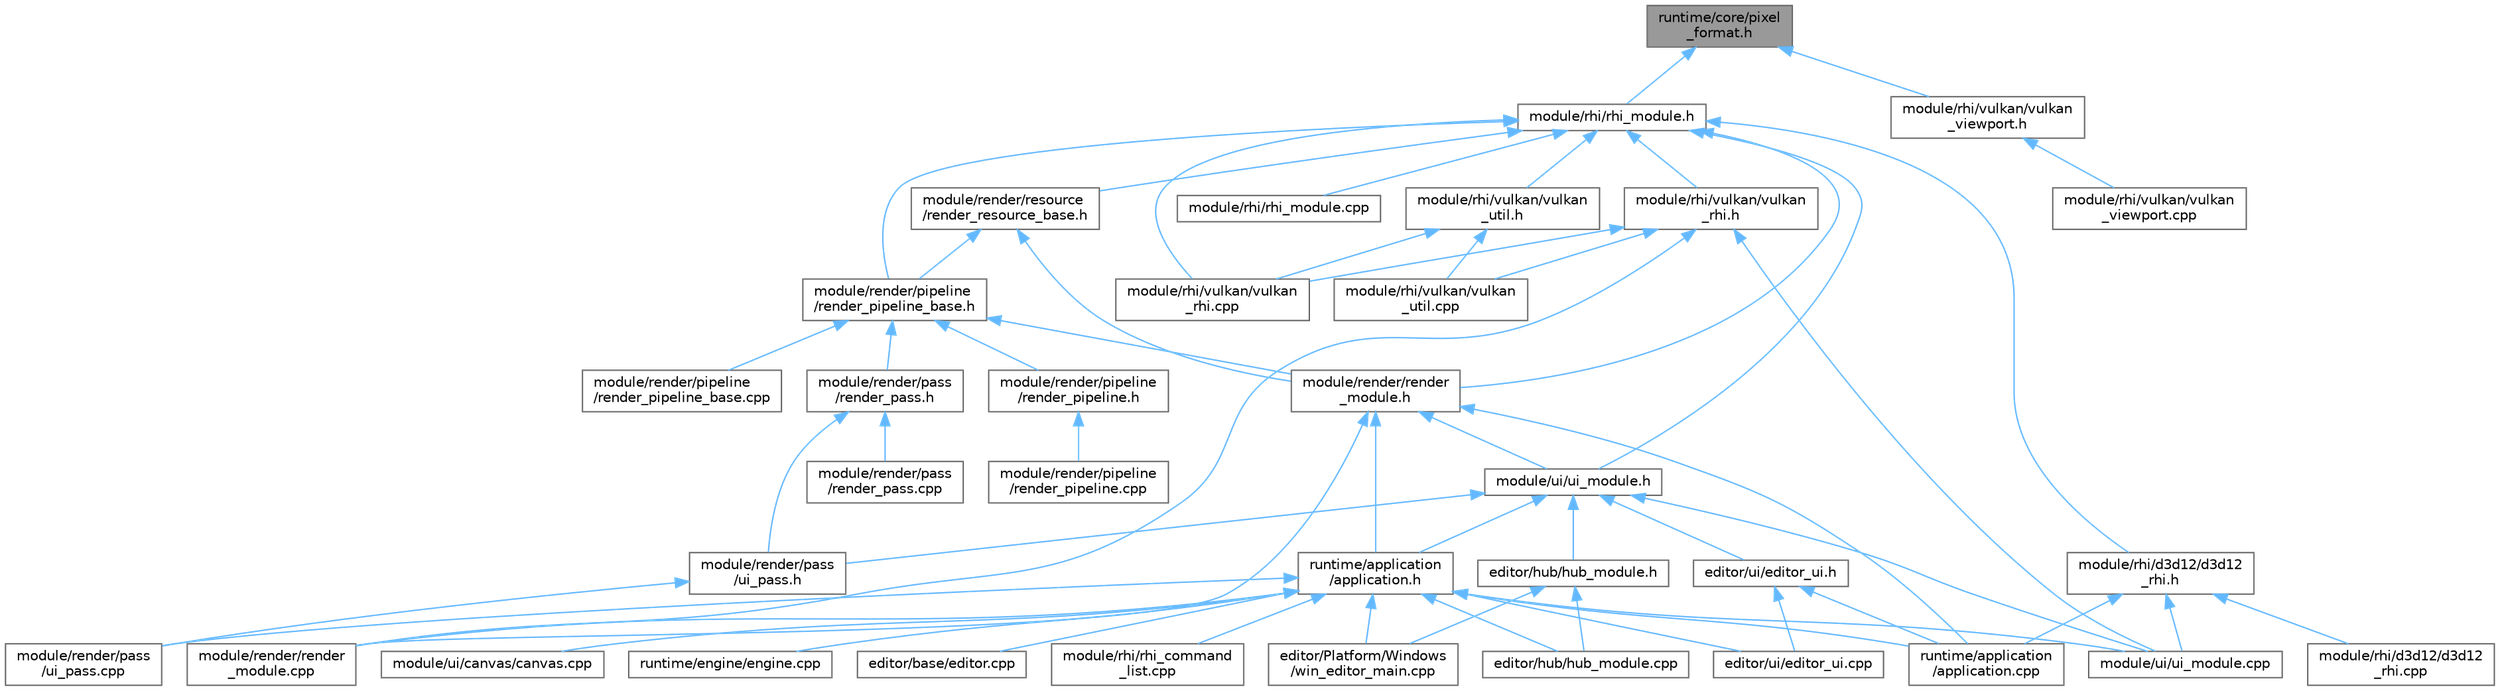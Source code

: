 digraph "runtime/core/pixel_format.h"
{
 // LATEX_PDF_SIZE
  bgcolor="transparent";
  edge [fontname=Helvetica,fontsize=10,labelfontname=Helvetica,labelfontsize=10];
  node [fontname=Helvetica,fontsize=10,shape=box,height=0.2,width=0.4];
  Node1 [id="Node000001",label="runtime/core/pixel\l_format.h",height=0.2,width=0.4,color="gray40", fillcolor="grey60", style="filled", fontcolor="black",tooltip=" "];
  Node1 -> Node2 [id="edge1_Node000001_Node000002",dir="back",color="steelblue1",style="solid",tooltip=" "];
  Node2 [id="Node000002",label="module/rhi/rhi_module.h",height=0.2,width=0.4,color="grey40", fillcolor="white", style="filled",URL="$rhi__module_8h.html",tooltip=" "];
  Node2 -> Node3 [id="edge2_Node000002_Node000003",dir="back",color="steelblue1",style="solid",tooltip=" "];
  Node3 [id="Node000003",label="module/render/pipeline\l/render_pipeline_base.h",height=0.2,width=0.4,color="grey40", fillcolor="white", style="filled",URL="$render__pipeline__base_8h.html",tooltip=" "];
  Node3 -> Node4 [id="edge3_Node000003_Node000004",dir="back",color="steelblue1",style="solid",tooltip=" "];
  Node4 [id="Node000004",label="module/render/pass\l/render_pass.h",height=0.2,width=0.4,color="grey40", fillcolor="white", style="filled",URL="$render__pass_8h.html",tooltip=" "];
  Node4 -> Node5 [id="edge4_Node000004_Node000005",dir="back",color="steelblue1",style="solid",tooltip=" "];
  Node5 [id="Node000005",label="module/render/pass\l/render_pass.cpp",height=0.2,width=0.4,color="grey40", fillcolor="white", style="filled",URL="$render__pass_8cpp.html",tooltip=" "];
  Node4 -> Node6 [id="edge5_Node000004_Node000006",dir="back",color="steelblue1",style="solid",tooltip=" "];
  Node6 [id="Node000006",label="module/render/pass\l/ui_pass.h",height=0.2,width=0.4,color="grey40", fillcolor="white", style="filled",URL="$ui__pass_8h.html",tooltip=" "];
  Node6 -> Node7 [id="edge6_Node000006_Node000007",dir="back",color="steelblue1",style="solid",tooltip=" "];
  Node7 [id="Node000007",label="module/render/pass\l/ui_pass.cpp",height=0.2,width=0.4,color="grey40", fillcolor="white", style="filled",URL="$ui__pass_8cpp.html",tooltip=" "];
  Node3 -> Node8 [id="edge7_Node000003_Node000008",dir="back",color="steelblue1",style="solid",tooltip=" "];
  Node8 [id="Node000008",label="module/render/pipeline\l/render_pipeline.h",height=0.2,width=0.4,color="grey40", fillcolor="white", style="filled",URL="$render__pipeline_8h.html",tooltip=" "];
  Node8 -> Node9 [id="edge8_Node000008_Node000009",dir="back",color="steelblue1",style="solid",tooltip=" "];
  Node9 [id="Node000009",label="module/render/pipeline\l/render_pipeline.cpp",height=0.2,width=0.4,color="grey40", fillcolor="white", style="filled",URL="$render__pipeline_8cpp.html",tooltip=" "];
  Node3 -> Node10 [id="edge9_Node000003_Node000010",dir="back",color="steelblue1",style="solid",tooltip=" "];
  Node10 [id="Node000010",label="module/render/pipeline\l/render_pipeline_base.cpp",height=0.2,width=0.4,color="grey40", fillcolor="white", style="filled",URL="$render__pipeline__base_8cpp.html",tooltip=" "];
  Node3 -> Node11 [id="edge10_Node000003_Node000011",dir="back",color="steelblue1",style="solid",tooltip=" "];
  Node11 [id="Node000011",label="module/render/render\l_module.h",height=0.2,width=0.4,color="grey40", fillcolor="white", style="filled",URL="$render__module_8h.html",tooltip=" "];
  Node11 -> Node12 [id="edge11_Node000011_Node000012",dir="back",color="steelblue1",style="solid",tooltip=" "];
  Node12 [id="Node000012",label="module/render/render\l_module.cpp",height=0.2,width=0.4,color="grey40", fillcolor="white", style="filled",URL="$render__module_8cpp.html",tooltip=" "];
  Node11 -> Node13 [id="edge12_Node000011_Node000013",dir="back",color="steelblue1",style="solid",tooltip=" "];
  Node13 [id="Node000013",label="module/ui/ui_module.h",height=0.2,width=0.4,color="grey40", fillcolor="white", style="filled",URL="$ui__module_8h.html",tooltip=" "];
  Node13 -> Node14 [id="edge13_Node000013_Node000014",dir="back",color="steelblue1",style="solid",tooltip=" "];
  Node14 [id="Node000014",label="editor/hub/hub_module.h",height=0.2,width=0.4,color="grey40", fillcolor="white", style="filled",URL="$hub__module_8h.html",tooltip=" "];
  Node14 -> Node15 [id="edge14_Node000014_Node000015",dir="back",color="steelblue1",style="solid",tooltip=" "];
  Node15 [id="Node000015",label="editor/Platform/Windows\l/win_editor_main.cpp",height=0.2,width=0.4,color="grey40", fillcolor="white", style="filled",URL="$win__editor__main_8cpp.html",tooltip=" "];
  Node14 -> Node16 [id="edge15_Node000014_Node000016",dir="back",color="steelblue1",style="solid",tooltip=" "];
  Node16 [id="Node000016",label="editor/hub/hub_module.cpp",height=0.2,width=0.4,color="grey40", fillcolor="white", style="filled",URL="$hub__module_8cpp.html",tooltip=" "];
  Node13 -> Node17 [id="edge16_Node000013_Node000017",dir="back",color="steelblue1",style="solid",tooltip=" "];
  Node17 [id="Node000017",label="editor/ui/editor_ui.h",height=0.2,width=0.4,color="grey40", fillcolor="white", style="filled",URL="$editor__ui_8h.html",tooltip=" "];
  Node17 -> Node18 [id="edge17_Node000017_Node000018",dir="back",color="steelblue1",style="solid",tooltip=" "];
  Node18 [id="Node000018",label="editor/ui/editor_ui.cpp",height=0.2,width=0.4,color="grey40", fillcolor="white", style="filled",URL="$editor__ui_8cpp.html",tooltip=" "];
  Node17 -> Node19 [id="edge18_Node000017_Node000019",dir="back",color="steelblue1",style="solid",tooltip=" "];
  Node19 [id="Node000019",label="runtime/application\l/application.cpp",height=0.2,width=0.4,color="grey40", fillcolor="white", style="filled",URL="$application_8cpp.html",tooltip=" "];
  Node13 -> Node6 [id="edge19_Node000013_Node000006",dir="back",color="steelblue1",style="solid",tooltip=" "];
  Node13 -> Node20 [id="edge20_Node000013_Node000020",dir="back",color="steelblue1",style="solid",tooltip=" "];
  Node20 [id="Node000020",label="module/ui/ui_module.cpp",height=0.2,width=0.4,color="grey40", fillcolor="white", style="filled",URL="$ui__module_8cpp.html",tooltip=" "];
  Node13 -> Node21 [id="edge21_Node000013_Node000021",dir="back",color="steelblue1",style="solid",tooltip=" "];
  Node21 [id="Node000021",label="runtime/application\l/application.h",height=0.2,width=0.4,color="grey40", fillcolor="white", style="filled",URL="$application_8h.html",tooltip=" "];
  Node21 -> Node15 [id="edge22_Node000021_Node000015",dir="back",color="steelblue1",style="solid",tooltip=" "];
  Node21 -> Node22 [id="edge23_Node000021_Node000022",dir="back",color="steelblue1",style="solid",tooltip=" "];
  Node22 [id="Node000022",label="editor/base/editor.cpp",height=0.2,width=0.4,color="grey40", fillcolor="white", style="filled",URL="$editor_8cpp.html",tooltip=" "];
  Node21 -> Node16 [id="edge24_Node000021_Node000016",dir="back",color="steelblue1",style="solid",tooltip=" "];
  Node21 -> Node18 [id="edge25_Node000021_Node000018",dir="back",color="steelblue1",style="solid",tooltip=" "];
  Node21 -> Node7 [id="edge26_Node000021_Node000007",dir="back",color="steelblue1",style="solid",tooltip=" "];
  Node21 -> Node12 [id="edge27_Node000021_Node000012",dir="back",color="steelblue1",style="solid",tooltip=" "];
  Node21 -> Node23 [id="edge28_Node000021_Node000023",dir="back",color="steelblue1",style="solid",tooltip=" "];
  Node23 [id="Node000023",label="module/rhi/rhi_command\l_list.cpp",height=0.2,width=0.4,color="grey40", fillcolor="white", style="filled",URL="$rhi__command__list_8cpp.html",tooltip=" "];
  Node21 -> Node24 [id="edge29_Node000021_Node000024",dir="back",color="steelblue1",style="solid",tooltip=" "];
  Node24 [id="Node000024",label="module/ui/canvas/canvas.cpp",height=0.2,width=0.4,color="grey40", fillcolor="white", style="filled",URL="$canvas_8cpp.html",tooltip=" "];
  Node21 -> Node20 [id="edge30_Node000021_Node000020",dir="back",color="steelblue1",style="solid",tooltip=" "];
  Node21 -> Node19 [id="edge31_Node000021_Node000019",dir="back",color="steelblue1",style="solid",tooltip=" "];
  Node21 -> Node25 [id="edge32_Node000021_Node000025",dir="back",color="steelblue1",style="solid",tooltip=" "];
  Node25 [id="Node000025",label="runtime/engine/engine.cpp",height=0.2,width=0.4,color="grey40", fillcolor="white", style="filled",URL="$engine_8cpp.html",tooltip=" "];
  Node11 -> Node19 [id="edge33_Node000011_Node000019",dir="back",color="steelblue1",style="solid",tooltip=" "];
  Node11 -> Node21 [id="edge34_Node000011_Node000021",dir="back",color="steelblue1",style="solid",tooltip=" "];
  Node2 -> Node11 [id="edge35_Node000002_Node000011",dir="back",color="steelblue1",style="solid",tooltip=" "];
  Node2 -> Node26 [id="edge36_Node000002_Node000026",dir="back",color="steelblue1",style="solid",tooltip=" "];
  Node26 [id="Node000026",label="module/render/resource\l/render_resource_base.h",height=0.2,width=0.4,color="grey40", fillcolor="white", style="filled",URL="$render__resource__base_8h.html",tooltip=" "];
  Node26 -> Node3 [id="edge37_Node000026_Node000003",dir="back",color="steelblue1",style="solid",tooltip=" "];
  Node26 -> Node11 [id="edge38_Node000026_Node000011",dir="back",color="steelblue1",style="solid",tooltip=" "];
  Node2 -> Node27 [id="edge39_Node000002_Node000027",dir="back",color="steelblue1",style="solid",tooltip=" "];
  Node27 [id="Node000027",label="module/rhi/d3d12/d3d12\l_rhi.h",height=0.2,width=0.4,color="grey40", fillcolor="white", style="filled",URL="$d3d12__rhi_8h.html",tooltip=" "];
  Node27 -> Node28 [id="edge40_Node000027_Node000028",dir="back",color="steelblue1",style="solid",tooltip=" "];
  Node28 [id="Node000028",label="module/rhi/d3d12/d3d12\l_rhi.cpp",height=0.2,width=0.4,color="grey40", fillcolor="white", style="filled",URL="$d3d12__rhi_8cpp.html",tooltip=" "];
  Node27 -> Node20 [id="edge41_Node000027_Node000020",dir="back",color="steelblue1",style="solid",tooltip=" "];
  Node27 -> Node19 [id="edge42_Node000027_Node000019",dir="back",color="steelblue1",style="solid",tooltip=" "];
  Node2 -> Node29 [id="edge43_Node000002_Node000029",dir="back",color="steelblue1",style="solid",tooltip=" "];
  Node29 [id="Node000029",label="module/rhi/rhi_module.cpp",height=0.2,width=0.4,color="grey40", fillcolor="white", style="filled",URL="$rhi__module_8cpp.html",tooltip=" "];
  Node2 -> Node30 [id="edge44_Node000002_Node000030",dir="back",color="steelblue1",style="solid",tooltip=" "];
  Node30 [id="Node000030",label="module/rhi/vulkan/vulkan\l_rhi.cpp",height=0.2,width=0.4,color="grey40", fillcolor="white", style="filled",URL="$vulkan__rhi_8cpp.html",tooltip=" "];
  Node2 -> Node31 [id="edge45_Node000002_Node000031",dir="back",color="steelblue1",style="solid",tooltip=" "];
  Node31 [id="Node000031",label="module/rhi/vulkan/vulkan\l_rhi.h",height=0.2,width=0.4,color="grey40", fillcolor="white", style="filled",URL="$vulkan__rhi_8h.html",tooltip=" "];
  Node31 -> Node12 [id="edge46_Node000031_Node000012",dir="back",color="steelblue1",style="solid",tooltip=" "];
  Node31 -> Node30 [id="edge47_Node000031_Node000030",dir="back",color="steelblue1",style="solid",tooltip=" "];
  Node31 -> Node32 [id="edge48_Node000031_Node000032",dir="back",color="steelblue1",style="solid",tooltip=" "];
  Node32 [id="Node000032",label="module/rhi/vulkan/vulkan\l_util.cpp",height=0.2,width=0.4,color="grey40", fillcolor="white", style="filled",URL="$vulkan__util_8cpp.html",tooltip=" "];
  Node31 -> Node20 [id="edge49_Node000031_Node000020",dir="back",color="steelblue1",style="solid",tooltip=" "];
  Node2 -> Node33 [id="edge50_Node000002_Node000033",dir="back",color="steelblue1",style="solid",tooltip=" "];
  Node33 [id="Node000033",label="module/rhi/vulkan/vulkan\l_util.h",height=0.2,width=0.4,color="grey40", fillcolor="white", style="filled",URL="$vulkan__util_8h.html",tooltip=" "];
  Node33 -> Node30 [id="edge51_Node000033_Node000030",dir="back",color="steelblue1",style="solid",tooltip=" "];
  Node33 -> Node32 [id="edge52_Node000033_Node000032",dir="back",color="steelblue1",style="solid",tooltip=" "];
  Node2 -> Node13 [id="edge53_Node000002_Node000013",dir="back",color="steelblue1",style="solid",tooltip=" "];
  Node1 -> Node34 [id="edge54_Node000001_Node000034",dir="back",color="steelblue1",style="solid",tooltip=" "];
  Node34 [id="Node000034",label="module/rhi/vulkan/vulkan\l_viewport.h",height=0.2,width=0.4,color="grey40", fillcolor="white", style="filled",URL="$vulkan__viewport_8h.html",tooltip=" "];
  Node34 -> Node35 [id="edge55_Node000034_Node000035",dir="back",color="steelblue1",style="solid",tooltip=" "];
  Node35 [id="Node000035",label="module/rhi/vulkan/vulkan\l_viewport.cpp",height=0.2,width=0.4,color="grey40", fillcolor="white", style="filled",URL="$vulkan__viewport_8cpp.html",tooltip=" "];
}
